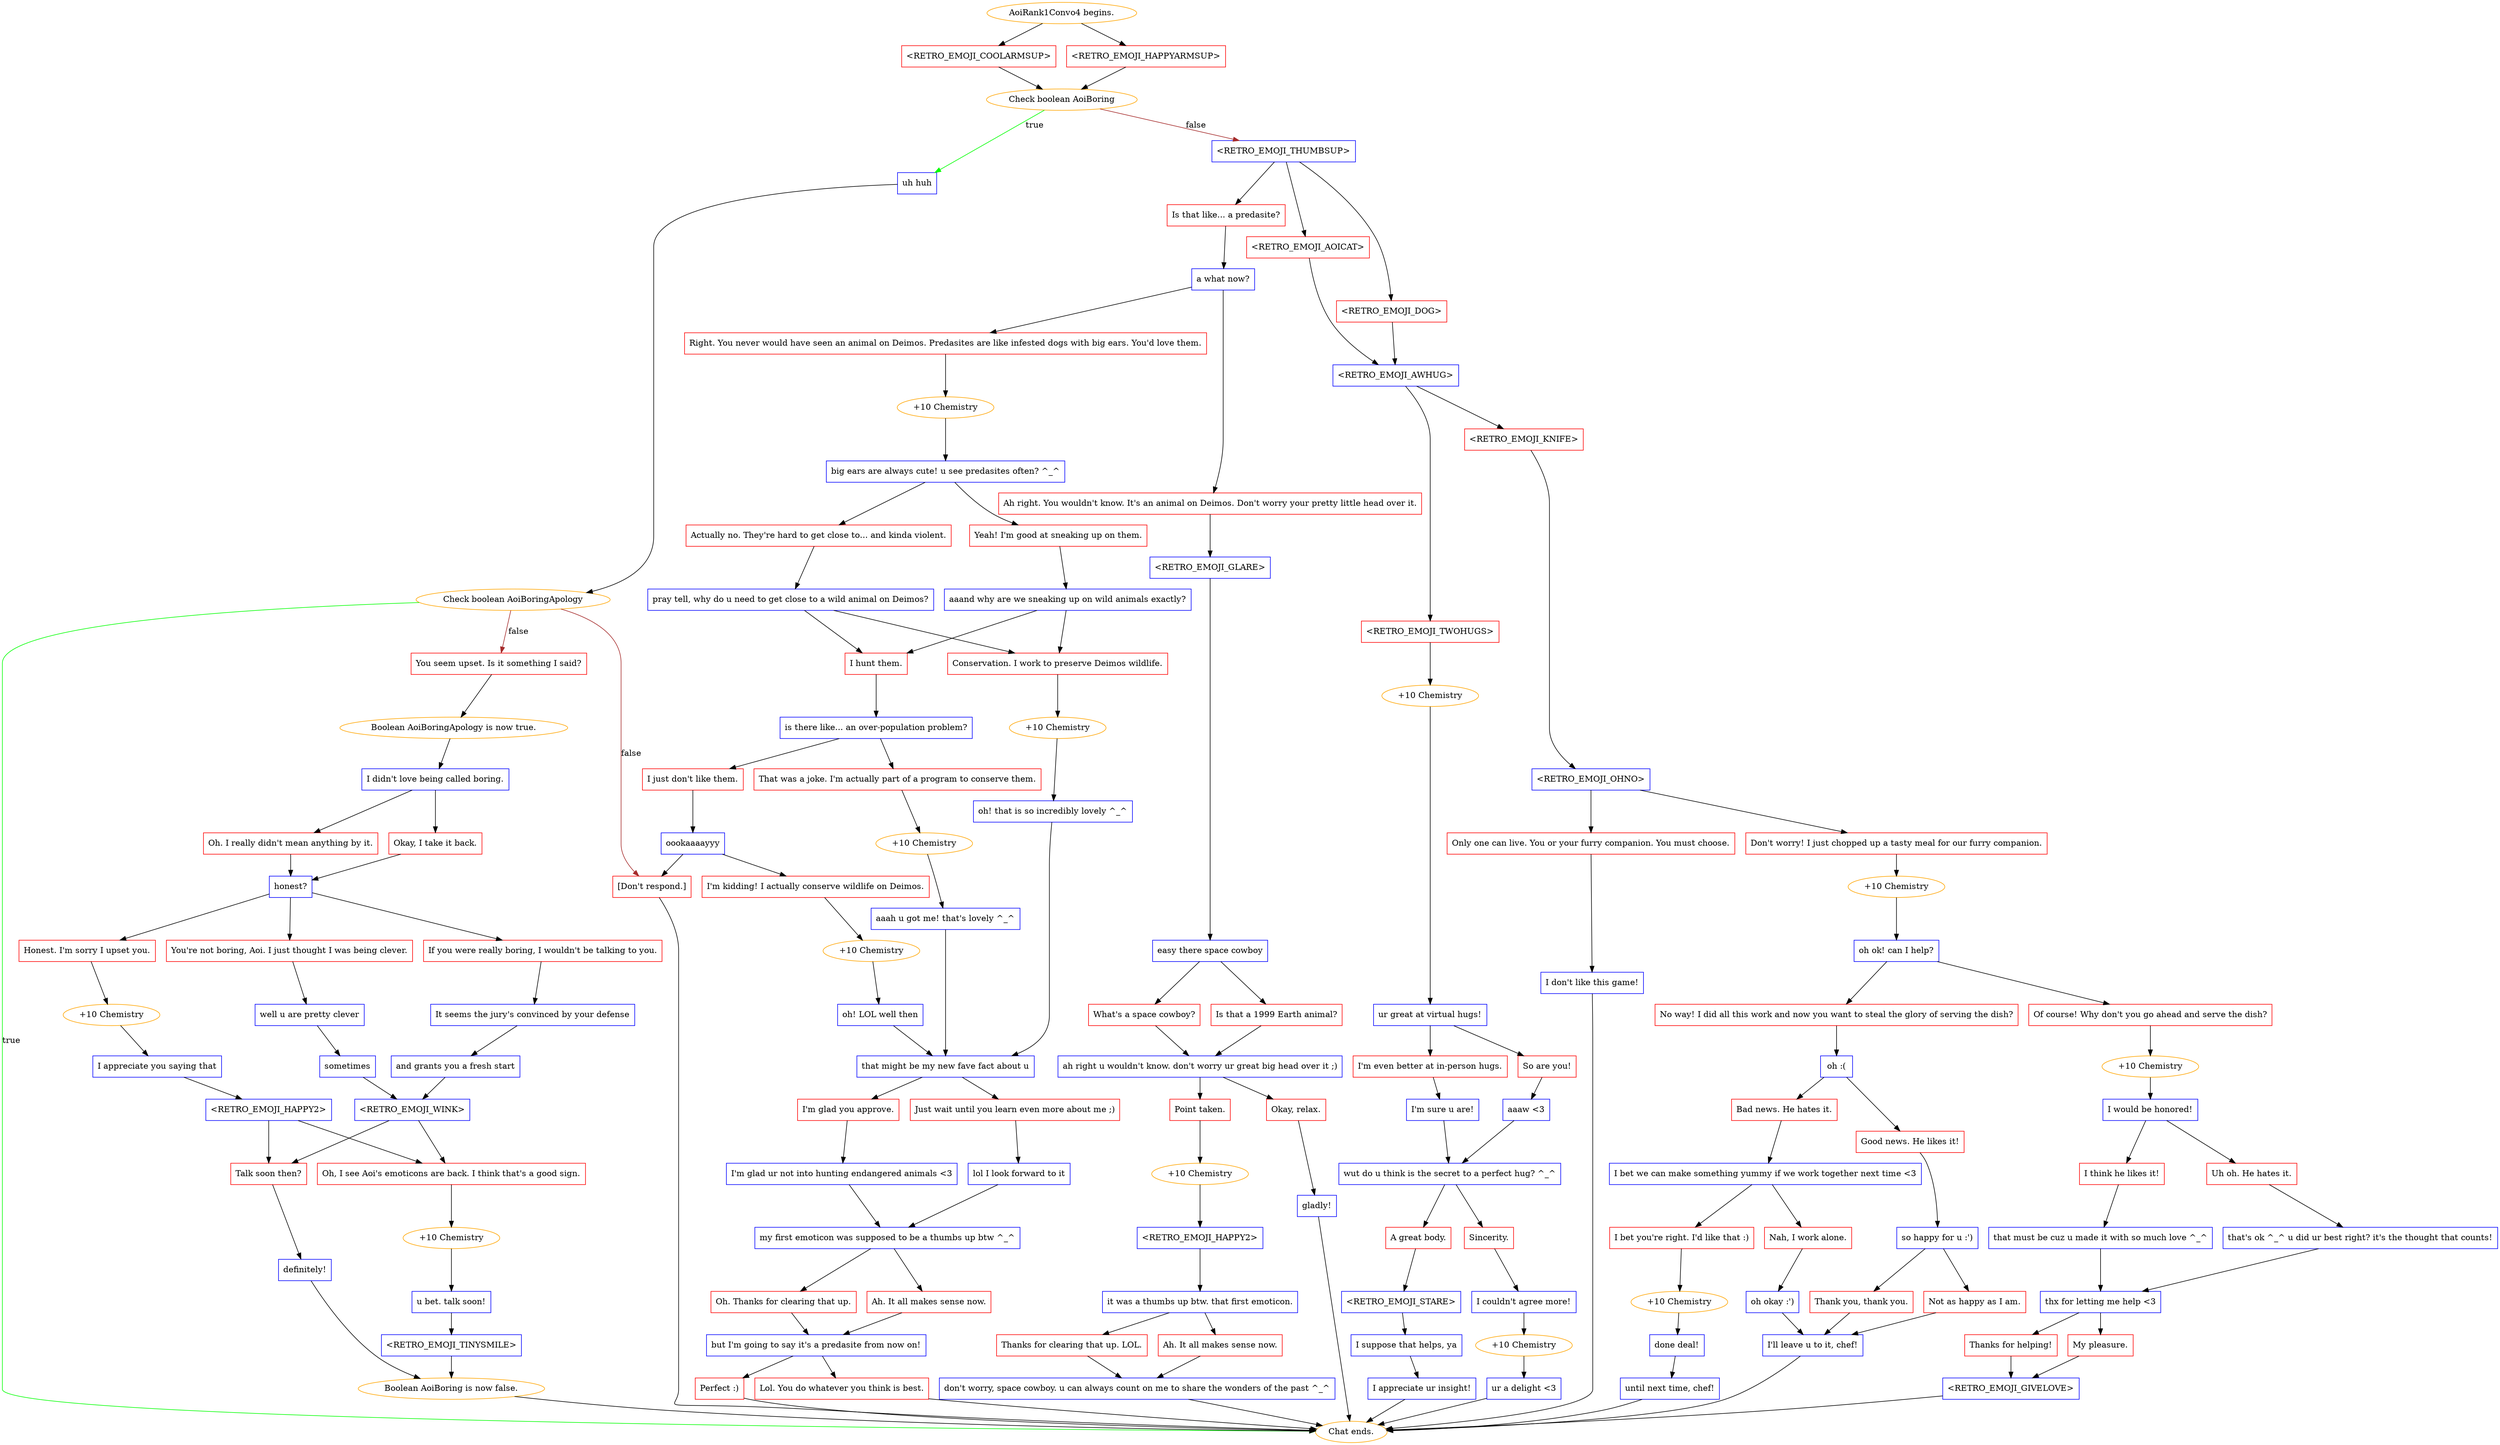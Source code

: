 digraph {
	"AoiRank1Convo4 begins." [color=orange];
		"AoiRank1Convo4 begins." -> j1116239077;
		"AoiRank1Convo4 begins." -> j1334370019;
	j1116239077 [label="<RETRO_EMOJI_COOLARMSUP>",shape=box,color=red];
		j1116239077 -> j3502165041;
	j1334370019 [label="<RETRO_EMOJI_HAPPYARMSUP>",shape=box,color=red];
		j1334370019 -> j3502165041;
	j3502165041 [label="Check boolean AoiBoring",color=orange];
		j3502165041 -> j4042600163 [label=true,color=green];
		j3502165041 -> j3765989599 [label=false,color=brown];
	j4042600163 [label="uh huh",shape=box,color=blue];
		j4042600163 -> j4267925097;
	j3765989599 [label="<RETRO_EMOJI_THUMBSUP>",shape=box,color=blue];
		j3765989599 -> j1605217421;
		j3765989599 -> j3577242513;
		j3765989599 -> j2643560838;
	j4267925097 [label="Check boolean AoiBoringApology",color=orange];
		j4267925097 -> "Chat ends." [label=true,color=green];
		j4267925097 -> j84212617 [label=false,color=brown];
		j4267925097 -> j3753019363 [label=false,color=brown];
	j1605217421 [label="Is that like... a predasite?",shape=box,color=red];
		j1605217421 -> j1139932078;
	j3577242513 [label="<RETRO_EMOJI_AOICAT>",shape=box,color=red];
		j3577242513 -> j442971118;
	j2643560838 [label="<RETRO_EMOJI_DOG>",shape=box,color=red];
		j2643560838 -> j442971118;
	"Chat ends." [color=orange];
	j84212617 [label="You seem upset. Is it something I said?",shape=box,color=red];
		j84212617 -> j1055744055;
	j3753019363 [label="[Don't respond.]",shape=box,color=red];
		j3753019363 -> "Chat ends.";
	j1139932078 [label="a what now?",shape=box,color=blue];
		j1139932078 -> j1866360350;
		j1139932078 -> j656856627;
	j442971118 [label="<RETRO_EMOJI_AWHUG>",shape=box,color=blue];
		j442971118 -> j2759635085;
		j442971118 -> j565201493;
	j1055744055 [label="Boolean AoiBoringApology is now true.",color=orange];
		j1055744055 -> j1568346073;
	j1866360350 [label="Right. You never would have seen an animal on Deimos. Predasites are like infested dogs with big ears. You'd love them.",shape=box,color=red];
		j1866360350 -> j1811850839;
	j656856627 [label="Ah right. You wouldn't know. It's an animal on Deimos. Don't worry your pretty little head over it.",shape=box,color=red];
		j656856627 -> j3520444469;
	j2759635085 [label="<RETRO_EMOJI_TWOHUGS>",shape=box,color=red];
		j2759635085 -> j3429566734;
	j565201493 [label="<RETRO_EMOJI_KNIFE>",shape=box,color=red];
		j565201493 -> j1895744563;
	j1568346073 [label="I didn't love being called boring.",shape=box,color=blue];
		j1568346073 -> j3693315681;
		j1568346073 -> j3934399118;
	j1811850839 [label="+10 Chemistry",color=orange];
		j1811850839 -> j2163878272;
	j3520444469 [label="<RETRO_EMOJI_GLARE>",shape=box,color=blue];
		j3520444469 -> j490544649;
	j3429566734 [label="+10 Chemistry",color=orange];
		j3429566734 -> j2058120012;
	j1895744563 [label="<RETRO_EMOJI_OHNO>",shape=box,color=blue];
		j1895744563 -> j1148979989;
		j1895744563 -> j4251847703;
	j3693315681 [label="Oh. I really didn't mean anything by it.",shape=box,color=red];
		j3693315681 -> j1019933561;
	j3934399118 [label="Okay, I take it back.",shape=box,color=red];
		j3934399118 -> j1019933561;
	j2163878272 [label="big ears are always cute! u see predasites often? ^_^",shape=box,color=blue];
		j2163878272 -> j334287285;
		j2163878272 -> j970598649;
	j490544649 [label="easy there space cowboy",shape=box,color=blue];
		j490544649 -> j823589544;
		j490544649 -> j877671854;
	j2058120012 [label="ur great at virtual hugs!",shape=box,color=blue];
		j2058120012 -> j3726680540;
		j2058120012 -> j698283193;
	j1148979989 [label="Only one can live. You or your furry companion. You must choose.",shape=box,color=red];
		j1148979989 -> j2544767937;
	j4251847703 [label="Don't worry! I just chopped up a tasty meal for our furry companion.",shape=box,color=red];
		j4251847703 -> j1137137868;
	j1019933561 [label="honest?",shape=box,color=blue];
		j1019933561 -> j2976335543;
		j1019933561 -> j3074636085;
		j1019933561 -> j1201381693;
	j334287285 [label="Actually no. They're hard to get close to... and kinda violent.",shape=box,color=red];
		j334287285 -> j1854678718;
	j970598649 [label="Yeah! I'm good at sneaking up on them.",shape=box,color=red];
		j970598649 -> j966447499;
	j823589544 [label="What's a space cowboy?",shape=box,color=red];
		j823589544 -> j2692841366;
	j877671854 [label="Is that a 1999 Earth animal?",shape=box,color=red];
		j877671854 -> j2692841366;
	j3726680540 [label="I'm even better at in-person hugs.",shape=box,color=red];
		j3726680540 -> j3529189716;
	j698283193 [label="So are you!",shape=box,color=red];
		j698283193 -> j2431904804;
	j2544767937 [label="I don't like this game!",shape=box,color=blue];
		j2544767937 -> "Chat ends.";
	j1137137868 [label="+10 Chemistry",color=orange];
		j1137137868 -> j1610380362;
	j2976335543 [label="Honest. I'm sorry I upset you.",shape=box,color=red];
		j2976335543 -> j20961463;
	j3074636085 [label="You're not boring, Aoi. I just thought I was being clever.",shape=box,color=red];
		j3074636085 -> j2998362172;
	j1201381693 [label="If you were really boring, I wouldn't be talking to you.",shape=box,color=red];
		j1201381693 -> j1132765708;
	j1854678718 [label="pray tell, why do u need to get close to a wild animal on Deimos?",shape=box,color=blue];
		j1854678718 -> j3191589034;
		j1854678718 -> j2860431081;
	j966447499 [label="aaand why are we sneaking up on wild animals exactly?",shape=box,color=blue];
		j966447499 -> j3191589034;
		j966447499 -> j2860431081;
	j2692841366 [label="ah right u wouldn't know. don't worry ur great big head over it ;)",shape=box,color=blue];
		j2692841366 -> j947880229;
		j2692841366 -> j3446527464;
	j3529189716 [label="I'm sure u are!",shape=box,color=blue];
		j3529189716 -> j3700124161;
	j2431904804 [label="aaaw <3",shape=box,color=blue];
		j2431904804 -> j3700124161;
	j1610380362 [label="oh ok! can I help?",shape=box,color=blue];
		j1610380362 -> j500165849;
		j1610380362 -> j3403624238;
	j20961463 [label="+10 Chemistry",color=orange];
		j20961463 -> j1665012701;
	j2998362172 [label="well u are pretty clever",shape=box,color=blue];
		j2998362172 -> j399360788;
	j1132765708 [label="It seems the jury's convinced by your defense",shape=box,color=blue];
		j1132765708 -> j2819385594;
	j3191589034 [label="I hunt them.",shape=box,color=red];
		j3191589034 -> j2507475606;
	j2860431081 [label="Conservation. I work to preserve Deimos wildlife.",shape=box,color=red];
		j2860431081 -> j3508899866;
	j947880229 [label="Point taken.",shape=box,color=red];
		j947880229 -> j1652931147;
	j3446527464 [label="Okay, relax.",shape=box,color=red];
		j3446527464 -> j1855823911;
	j3700124161 [label="wut do u think is the secret to a perfect hug? ^_^",shape=box,color=blue];
		j3700124161 -> j3199721487;
		j3700124161 -> j2265901344;
	j500165849 [label="No way! I did all this work and now you want to steal the glory of serving the dish?",shape=box,color=red];
		j500165849 -> j2300110526;
	j3403624238 [label="Of course! Why don't you go ahead and serve the dish?",shape=box,color=red];
		j3403624238 -> j1525818940;
	j1665012701 [label="I appreciate you saying that",shape=box,color=blue];
		j1665012701 -> j1572157123;
	j399360788 [label="sometimes",shape=box,color=blue];
		j399360788 -> j3818934539;
	j2819385594 [label="and grants you a fresh start",shape=box,color=blue];
		j2819385594 -> j3818934539;
	j2507475606 [label="is there like... an over-population problem?",shape=box,color=blue];
		j2507475606 -> j847974586;
		j2507475606 -> j959004225;
	j3508899866 [label="+10 Chemistry",color=orange];
		j3508899866 -> j3495339426;
	j1652931147 [label="+10 Chemistry",color=orange];
		j1652931147 -> j2277601601;
	j1855823911 [label="gladly!",shape=box,color=blue];
		j1855823911 -> "Chat ends.";
	j3199721487 [label="A great body.",shape=box,color=red];
		j3199721487 -> j2602611877;
	j2265901344 [label="Sincerity.",shape=box,color=red];
		j2265901344 -> j897299685;
	j2300110526 [label="oh :(",shape=box,color=blue];
		j2300110526 -> j1282676258;
		j2300110526 -> j835187594;
	j1525818940 [label="+10 Chemistry",color=orange];
		j1525818940 -> j184969704;
	j1572157123 [label="<RETRO_EMOJI_HAPPY2>",shape=box,color=blue];
		j1572157123 -> j2373074239;
		j1572157123 -> j377657138;
	j3818934539 [label="<RETRO_EMOJI_WINK>",shape=box,color=blue];
		j3818934539 -> j2373074239;
		j3818934539 -> j377657138;
	j847974586 [label="I just don't like them.",shape=box,color=red];
		j847974586 -> j347111986;
	j959004225 [label="That was a joke. I'm actually part of a program to conserve them.",shape=box,color=red];
		j959004225 -> j668149240;
	j3495339426 [label="oh! that is so incredibly lovely ^_^",shape=box,color=blue];
		j3495339426 -> j3887293326;
	j2277601601 [label="<RETRO_EMOJI_HAPPY2>",shape=box,color=blue];
		j2277601601 -> j3929267357;
	j2602611877 [label="<RETRO_EMOJI_STARE>",shape=box,color=blue];
		j2602611877 -> j2999601161;
	j897299685 [label="I couldn't agree more!",shape=box,color=blue];
		j897299685 -> j1363092077;
	j1282676258 [label="Bad news. He hates it.",shape=box,color=red];
		j1282676258 -> j1928174948;
	j835187594 [label="Good news. He likes it!",shape=box,color=red];
		j835187594 -> j2301810139;
	j184969704 [label="I would be honored!",shape=box,color=blue];
		j184969704 -> j82359284;
		j184969704 -> j3031132178;
	j2373074239 [label="Talk soon then?",shape=box,color=red];
		j2373074239 -> j2567230389;
	j377657138 [label="Oh, I see Aoi's emoticons are back. I think that's a good sign.",shape=box,color=red];
		j377657138 -> j3223415102;
	j347111986 [label="oookaaaayyy",shape=box,color=blue];
		j347111986 -> j4077587838;
		j347111986 -> j3753019363;
	j668149240 [label="+10 Chemistry",color=orange];
		j668149240 -> j4229511358;
	j3887293326 [label="that might be my new fave fact about u",shape=box,color=blue];
		j3887293326 -> j1498209297;
		j3887293326 -> j1663405765;
	j3929267357 [label="it was a thumbs up btw. that first emoticon.",shape=box,color=blue];
		j3929267357 -> j394279016;
		j3929267357 -> j947595545;
	j2999601161 [label="I suppose that helps, ya",shape=box,color=blue];
		j2999601161 -> j2516236279;
	j1363092077 [label="+10 Chemistry",color=orange];
		j1363092077 -> j1590772644;
	j1928174948 [label="I bet we can make something yummy if we work together next time <3",shape=box,color=blue];
		j1928174948 -> j191990167;
		j1928174948 -> j2044856411;
	j2301810139 [label="so happy for u :')",shape=box,color=blue];
		j2301810139 -> j1712975989;
		j2301810139 -> j816417953;
	j82359284 [label="I think he likes it!",shape=box,color=red];
		j82359284 -> j2872686428;
	j3031132178 [label="Uh oh. He hates it.",shape=box,color=red];
		j3031132178 -> j3993971784;
	j2567230389 [label="definitely!",shape=box,color=blue];
		j2567230389 -> j2581611291;
	j3223415102 [label="+10 Chemistry",color=orange];
		j3223415102 -> j3538712184;
	j4077587838 [label="I'm kidding! I actually conserve wildlife on Deimos.",shape=box,color=red];
		j4077587838 -> j1790788062;
	j4229511358 [label="aaah u got me! that's lovely ^_^",shape=box,color=blue];
		j4229511358 -> j3887293326;
	j1498209297 [label="I'm glad you approve.",shape=box,color=red];
		j1498209297 -> j629296065;
	j1663405765 [label="Just wait until you learn even more about me ;)",shape=box,color=red];
		j1663405765 -> j169757743;
	j394279016 [label="Thanks for clearing that up. LOL.",shape=box,color=red];
		j394279016 -> j3157012044;
	j947595545 [label="Ah. It all makes sense now.",shape=box,color=red];
		j947595545 -> j3157012044;
	j2516236279 [label="I appreciate ur insight!",shape=box,color=blue];
		j2516236279 -> "Chat ends.";
	j1590772644 [label="ur a delight <3",shape=box,color=blue];
		j1590772644 -> "Chat ends.";
	j191990167 [label="I bet you're right. I'd like that :)",shape=box,color=red];
		j191990167 -> j503592841;
	j2044856411 [label="Nah, I work alone.",shape=box,color=red];
		j2044856411 -> j3324362784;
	j1712975989 [label="Thank you, thank you.",shape=box,color=red];
		j1712975989 -> j1868701860;
	j816417953 [label="Not as happy as I am.",shape=box,color=red];
		j816417953 -> j1868701860;
	j2872686428 [label="that must be cuz u made it with so much love ^_^",shape=box,color=blue];
		j2872686428 -> j786451252;
	j3993971784 [label="that's ok ^_^ u did ur best right? it's the thought that counts!",shape=box,color=blue];
		j3993971784 -> j786451252;
	j2581611291 [label="Boolean AoiBoring is now false.",color=orange];
		j2581611291 -> "Chat ends.";
	j3538712184 [label="u bet. talk soon!",shape=box,color=blue];
		j3538712184 -> j153386734;
	j1790788062 [label="+10 Chemistry",color=orange];
		j1790788062 -> j3290273939;
	j629296065 [label="I'm glad ur not into hunting endangered animals <3",shape=box,color=blue];
		j629296065 -> j3816859745;
	j169757743 [label="lol I look forward to it",shape=box,color=blue];
		j169757743 -> j3816859745;
	j3157012044 [label="don't worry, space cowboy. u can always count on me to share the wonders of the past ^_^",shape=box,color=blue];
		j3157012044 -> "Chat ends.";
	j503592841 [label="+10 Chemistry",color=orange];
		j503592841 -> j448037159;
	j3324362784 [label="oh okay :')",shape=box,color=blue];
		j3324362784 -> j1868701860;
	j1868701860 [label="I'll leave u to it, chef!",shape=box,color=blue];
		j1868701860 -> "Chat ends.";
	j786451252 [label="thx for letting me help <3",shape=box,color=blue];
		j786451252 -> j315211410;
		j786451252 -> j700716227;
	j153386734 [label="<RETRO_EMOJI_TINYSMILE>",shape=box,color=blue];
		j153386734 -> j2581611291;
	j3290273939 [label="oh! LOL well then",shape=box,color=blue];
		j3290273939 -> j3887293326;
	j3816859745 [label="my first emoticon was supposed to be a thumbs up btw ^_^",shape=box,color=blue];
		j3816859745 -> j2301696019;
		j3816859745 -> j3212202142;
	j448037159 [label="done deal!",shape=box,color=blue];
		j448037159 -> j2839479438;
	j315211410 [label="Thanks for helping!",shape=box,color=red];
		j315211410 -> j3455463371;
	j700716227 [label="My pleasure.",shape=box,color=red];
		j700716227 -> j3455463371;
	j2301696019 [label="Oh. Thanks for clearing that up.",shape=box,color=red];
		j2301696019 -> j2223839258;
	j3212202142 [label="Ah. It all makes sense now.",shape=box,color=red];
		j3212202142 -> j2223839258;
	j2839479438 [label="until next time, chef!",shape=box,color=blue];
		j2839479438 -> "Chat ends.";
	j3455463371 [label="<RETRO_EMOJI_GIVELOVE>",shape=box,color=blue];
		j3455463371 -> "Chat ends.";
	j2223839258 [label="but I'm going to say it's a predasite from now on!",shape=box,color=blue];
		j2223839258 -> j2925302139;
		j2223839258 -> j135910634;
	j2925302139 [label="Perfect :)",shape=box,color=red];
		j2925302139 -> "Chat ends.";
	j135910634 [label="Lol. You do whatever you think is best.",shape=box,color=red];
		j135910634 -> "Chat ends.";
}
